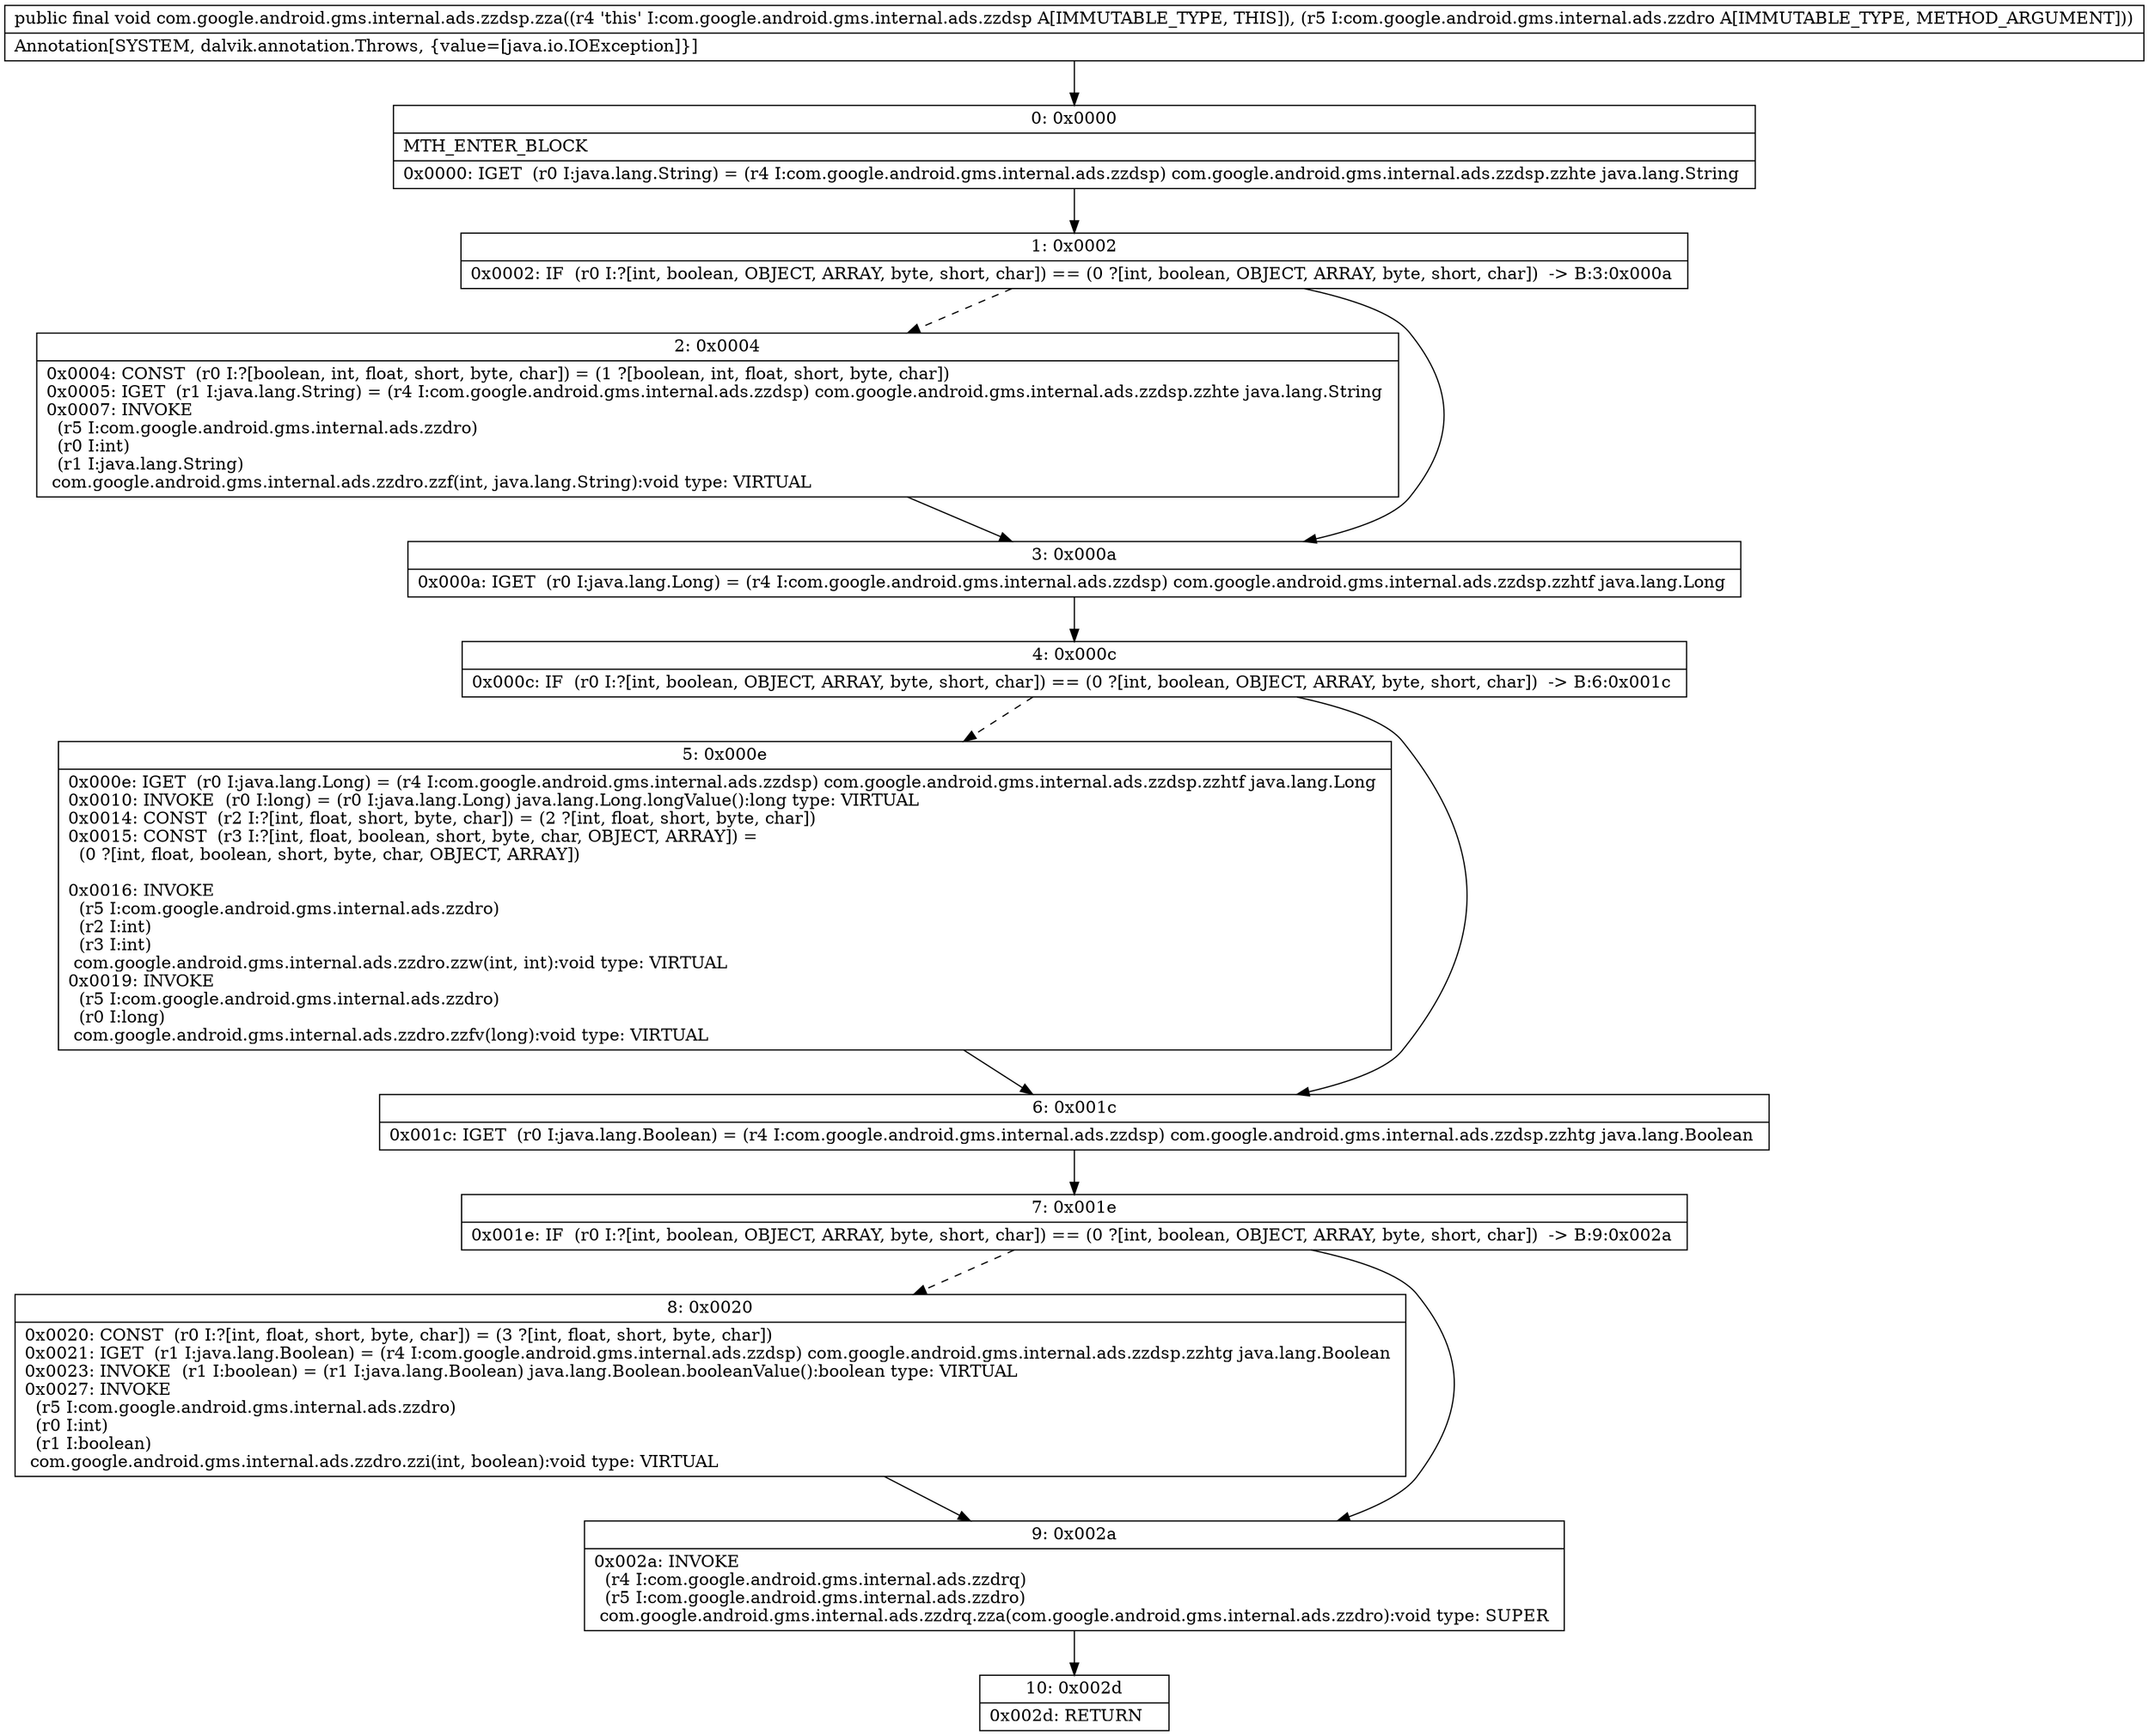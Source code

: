 digraph "CFG forcom.google.android.gms.internal.ads.zzdsp.zza(Lcom\/google\/android\/gms\/internal\/ads\/zzdro;)V" {
Node_0 [shape=record,label="{0\:\ 0x0000|MTH_ENTER_BLOCK\l|0x0000: IGET  (r0 I:java.lang.String) = (r4 I:com.google.android.gms.internal.ads.zzdsp) com.google.android.gms.internal.ads.zzdsp.zzhte java.lang.String \l}"];
Node_1 [shape=record,label="{1\:\ 0x0002|0x0002: IF  (r0 I:?[int, boolean, OBJECT, ARRAY, byte, short, char]) == (0 ?[int, boolean, OBJECT, ARRAY, byte, short, char])  \-\> B:3:0x000a \l}"];
Node_2 [shape=record,label="{2\:\ 0x0004|0x0004: CONST  (r0 I:?[boolean, int, float, short, byte, char]) = (1 ?[boolean, int, float, short, byte, char]) \l0x0005: IGET  (r1 I:java.lang.String) = (r4 I:com.google.android.gms.internal.ads.zzdsp) com.google.android.gms.internal.ads.zzdsp.zzhte java.lang.String \l0x0007: INVOKE  \l  (r5 I:com.google.android.gms.internal.ads.zzdro)\l  (r0 I:int)\l  (r1 I:java.lang.String)\l com.google.android.gms.internal.ads.zzdro.zzf(int, java.lang.String):void type: VIRTUAL \l}"];
Node_3 [shape=record,label="{3\:\ 0x000a|0x000a: IGET  (r0 I:java.lang.Long) = (r4 I:com.google.android.gms.internal.ads.zzdsp) com.google.android.gms.internal.ads.zzdsp.zzhtf java.lang.Long \l}"];
Node_4 [shape=record,label="{4\:\ 0x000c|0x000c: IF  (r0 I:?[int, boolean, OBJECT, ARRAY, byte, short, char]) == (0 ?[int, boolean, OBJECT, ARRAY, byte, short, char])  \-\> B:6:0x001c \l}"];
Node_5 [shape=record,label="{5\:\ 0x000e|0x000e: IGET  (r0 I:java.lang.Long) = (r4 I:com.google.android.gms.internal.ads.zzdsp) com.google.android.gms.internal.ads.zzdsp.zzhtf java.lang.Long \l0x0010: INVOKE  (r0 I:long) = (r0 I:java.lang.Long) java.lang.Long.longValue():long type: VIRTUAL \l0x0014: CONST  (r2 I:?[int, float, short, byte, char]) = (2 ?[int, float, short, byte, char]) \l0x0015: CONST  (r3 I:?[int, float, boolean, short, byte, char, OBJECT, ARRAY]) = \l  (0 ?[int, float, boolean, short, byte, char, OBJECT, ARRAY])\l \l0x0016: INVOKE  \l  (r5 I:com.google.android.gms.internal.ads.zzdro)\l  (r2 I:int)\l  (r3 I:int)\l com.google.android.gms.internal.ads.zzdro.zzw(int, int):void type: VIRTUAL \l0x0019: INVOKE  \l  (r5 I:com.google.android.gms.internal.ads.zzdro)\l  (r0 I:long)\l com.google.android.gms.internal.ads.zzdro.zzfv(long):void type: VIRTUAL \l}"];
Node_6 [shape=record,label="{6\:\ 0x001c|0x001c: IGET  (r0 I:java.lang.Boolean) = (r4 I:com.google.android.gms.internal.ads.zzdsp) com.google.android.gms.internal.ads.zzdsp.zzhtg java.lang.Boolean \l}"];
Node_7 [shape=record,label="{7\:\ 0x001e|0x001e: IF  (r0 I:?[int, boolean, OBJECT, ARRAY, byte, short, char]) == (0 ?[int, boolean, OBJECT, ARRAY, byte, short, char])  \-\> B:9:0x002a \l}"];
Node_8 [shape=record,label="{8\:\ 0x0020|0x0020: CONST  (r0 I:?[int, float, short, byte, char]) = (3 ?[int, float, short, byte, char]) \l0x0021: IGET  (r1 I:java.lang.Boolean) = (r4 I:com.google.android.gms.internal.ads.zzdsp) com.google.android.gms.internal.ads.zzdsp.zzhtg java.lang.Boolean \l0x0023: INVOKE  (r1 I:boolean) = (r1 I:java.lang.Boolean) java.lang.Boolean.booleanValue():boolean type: VIRTUAL \l0x0027: INVOKE  \l  (r5 I:com.google.android.gms.internal.ads.zzdro)\l  (r0 I:int)\l  (r1 I:boolean)\l com.google.android.gms.internal.ads.zzdro.zzi(int, boolean):void type: VIRTUAL \l}"];
Node_9 [shape=record,label="{9\:\ 0x002a|0x002a: INVOKE  \l  (r4 I:com.google.android.gms.internal.ads.zzdrq)\l  (r5 I:com.google.android.gms.internal.ads.zzdro)\l com.google.android.gms.internal.ads.zzdrq.zza(com.google.android.gms.internal.ads.zzdro):void type: SUPER \l}"];
Node_10 [shape=record,label="{10\:\ 0x002d|0x002d: RETURN   \l}"];
MethodNode[shape=record,label="{public final void com.google.android.gms.internal.ads.zzdsp.zza((r4 'this' I:com.google.android.gms.internal.ads.zzdsp A[IMMUTABLE_TYPE, THIS]), (r5 I:com.google.android.gms.internal.ads.zzdro A[IMMUTABLE_TYPE, METHOD_ARGUMENT]))  | Annotation[SYSTEM, dalvik.annotation.Throws, \{value=[java.io.IOException]\}]\l}"];
MethodNode -> Node_0;
Node_0 -> Node_1;
Node_1 -> Node_2[style=dashed];
Node_1 -> Node_3;
Node_2 -> Node_3;
Node_3 -> Node_4;
Node_4 -> Node_5[style=dashed];
Node_4 -> Node_6;
Node_5 -> Node_6;
Node_6 -> Node_7;
Node_7 -> Node_8[style=dashed];
Node_7 -> Node_9;
Node_8 -> Node_9;
Node_9 -> Node_10;
}

